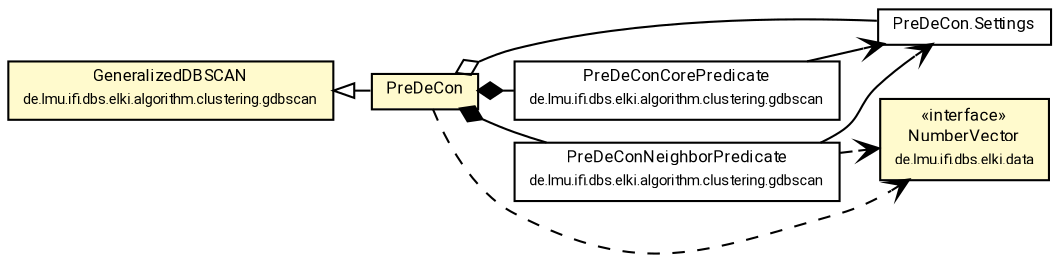 #!/usr/local/bin/dot
#
# Class diagram 
# Generated by UMLGraph version R5_7_2-60-g0e99a6 (http://www.spinellis.gr/umlgraph/)
#

digraph G {
	graph [fontnames="svg"]
	edge [fontname="Roboto",fontsize=7,labelfontname="Roboto",labelfontsize=7,color="black"];
	node [fontname="Roboto",fontcolor="black",fontsize=8,shape=plaintext,margin=0,width=0,height=0];
	nodesep=0.15;
	ranksep=0.25;
	rankdir=LR;
	// de.lmu.ifi.dbs.elki.algorithm.clustering.subspace.PreDeCon<V extends de.lmu.ifi.dbs.elki.data.NumberVector>
	c8255630 [label=<<table title="de.lmu.ifi.dbs.elki.algorithm.clustering.subspace.PreDeCon" border="0" cellborder="1" cellspacing="0" cellpadding="2" bgcolor="lemonChiffon" href="PreDeCon.html" target="_parent">
		<tr><td><table border="0" cellspacing="0" cellpadding="1">
		<tr><td align="center" balign="center"> <font face="Roboto">PreDeCon</font> </td></tr>
		</table></td></tr>
		</table>>, URL="PreDeCon.html"];
	// de.lmu.ifi.dbs.elki.algorithm.clustering.subspace.PreDeCon.Settings
	c8255631 [label=<<table title="de.lmu.ifi.dbs.elki.algorithm.clustering.subspace.PreDeCon.Settings" border="0" cellborder="1" cellspacing="0" cellpadding="2" href="PreDeCon.Settings.html" target="_parent">
		<tr><td><table border="0" cellspacing="0" cellpadding="1">
		<tr><td align="center" balign="center"> <font face="Roboto">PreDeCon.Settings</font> </td></tr>
		</table></td></tr>
		</table>>, URL="PreDeCon.Settings.html"];
	// de.lmu.ifi.dbs.elki.algorithm.clustering.gdbscan.PreDeConNeighborPredicate<V extends de.lmu.ifi.dbs.elki.data.NumberVector>
	c8255672 [label=<<table title="de.lmu.ifi.dbs.elki.algorithm.clustering.gdbscan.PreDeConNeighborPredicate" border="0" cellborder="1" cellspacing="0" cellpadding="2" href="../gdbscan/PreDeConNeighborPredicate.html" target="_parent">
		<tr><td><table border="0" cellspacing="0" cellpadding="1">
		<tr><td align="center" balign="center"> <font face="Roboto">PreDeConNeighborPredicate</font> </td></tr>
		<tr><td align="center" balign="center"> <font face="Roboto" point-size="7.0">de.lmu.ifi.dbs.elki.algorithm.clustering.gdbscan</font> </td></tr>
		</table></td></tr>
		</table>>, URL="../gdbscan/PreDeConNeighborPredicate.html"];
	// de.lmu.ifi.dbs.elki.algorithm.clustering.gdbscan.GeneralizedDBSCAN
	c8255678 [label=<<table title="de.lmu.ifi.dbs.elki.algorithm.clustering.gdbscan.GeneralizedDBSCAN" border="0" cellborder="1" cellspacing="0" cellpadding="2" bgcolor="LemonChiffon" href="../gdbscan/GeneralizedDBSCAN.html" target="_parent">
		<tr><td><table border="0" cellspacing="0" cellpadding="1">
		<tr><td align="center" balign="center"> <font face="Roboto">GeneralizedDBSCAN</font> </td></tr>
		<tr><td align="center" balign="center"> <font face="Roboto" point-size="7.0">de.lmu.ifi.dbs.elki.algorithm.clustering.gdbscan</font> </td></tr>
		</table></td></tr>
		</table>>, URL="../gdbscan/GeneralizedDBSCAN.html"];
	// de.lmu.ifi.dbs.elki.algorithm.clustering.gdbscan.PreDeConCorePredicate
	c8255693 [label=<<table title="de.lmu.ifi.dbs.elki.algorithm.clustering.gdbscan.PreDeConCorePredicate" border="0" cellborder="1" cellspacing="0" cellpadding="2" href="../gdbscan/PreDeConCorePredicate.html" target="_parent">
		<tr><td><table border="0" cellspacing="0" cellpadding="1">
		<tr><td align="center" balign="center"> <font face="Roboto">PreDeConCorePredicate</font> </td></tr>
		<tr><td align="center" balign="center"> <font face="Roboto" point-size="7.0">de.lmu.ifi.dbs.elki.algorithm.clustering.gdbscan</font> </td></tr>
		</table></td></tr>
		</table>>, URL="../gdbscan/PreDeConCorePredicate.html"];
	// de.lmu.ifi.dbs.elki.data.NumberVector
	c8255876 [label=<<table title="de.lmu.ifi.dbs.elki.data.NumberVector" border="0" cellborder="1" cellspacing="0" cellpadding="2" bgcolor="LemonChiffon" href="../../../data/NumberVector.html" target="_parent">
		<tr><td><table border="0" cellspacing="0" cellpadding="1">
		<tr><td align="center" balign="center"> &#171;interface&#187; </td></tr>
		<tr><td align="center" balign="center"> <font face="Roboto">NumberVector</font> </td></tr>
		<tr><td align="center" balign="center"> <font face="Roboto" point-size="7.0">de.lmu.ifi.dbs.elki.data</font> </td></tr>
		</table></td></tr>
		</table>>, URL="../../../data/NumberVector.html"];
	// de.lmu.ifi.dbs.elki.algorithm.clustering.subspace.PreDeCon<V extends de.lmu.ifi.dbs.elki.data.NumberVector> extends de.lmu.ifi.dbs.elki.algorithm.clustering.gdbscan.GeneralizedDBSCAN
	c8255678 -> c8255630 [arrowtail=empty,dir=back,weight=10];
	// de.lmu.ifi.dbs.elki.algorithm.clustering.subspace.PreDeCon<V extends de.lmu.ifi.dbs.elki.data.NumberVector> composed de.lmu.ifi.dbs.elki.algorithm.clustering.gdbscan.PreDeConNeighborPredicate<V extends de.lmu.ifi.dbs.elki.data.NumberVector>
	c8255630 -> c8255672 [arrowhead=none,arrowtail=diamond,dir=back,weight=6];
	// de.lmu.ifi.dbs.elki.algorithm.clustering.subspace.PreDeCon<V extends de.lmu.ifi.dbs.elki.data.NumberVector> composed de.lmu.ifi.dbs.elki.algorithm.clustering.gdbscan.PreDeConCorePredicate
	c8255630 -> c8255693 [arrowhead=none,arrowtail=diamond,dir=back,weight=6];
	// de.lmu.ifi.dbs.elki.algorithm.clustering.subspace.PreDeCon<V extends de.lmu.ifi.dbs.elki.data.NumberVector> has de.lmu.ifi.dbs.elki.algorithm.clustering.subspace.PreDeCon.Settings
	c8255630 -> c8255631 [arrowhead=none,arrowtail=ediamond,dir=back,weight=4];
	// de.lmu.ifi.dbs.elki.algorithm.clustering.gdbscan.PreDeConNeighborPredicate<V extends de.lmu.ifi.dbs.elki.data.NumberVector> navassoc de.lmu.ifi.dbs.elki.algorithm.clustering.subspace.PreDeCon.Settings
	c8255672 -> c8255631 [arrowhead=open,weight=1];
	// de.lmu.ifi.dbs.elki.algorithm.clustering.gdbscan.PreDeConCorePredicate navassoc de.lmu.ifi.dbs.elki.algorithm.clustering.subspace.PreDeCon.Settings
	c8255693 -> c8255631 [arrowhead=open,weight=1];
	// de.lmu.ifi.dbs.elki.algorithm.clustering.subspace.PreDeCon<V extends de.lmu.ifi.dbs.elki.data.NumberVector> depend de.lmu.ifi.dbs.elki.data.NumberVector
	c8255630 -> c8255876 [arrowhead=open,style=dashed,weight=0];
	// de.lmu.ifi.dbs.elki.algorithm.clustering.gdbscan.PreDeConNeighborPredicate<V extends de.lmu.ifi.dbs.elki.data.NumberVector> depend de.lmu.ifi.dbs.elki.data.NumberVector
	c8255672 -> c8255876 [arrowhead=open,style=dashed,weight=0];
}

